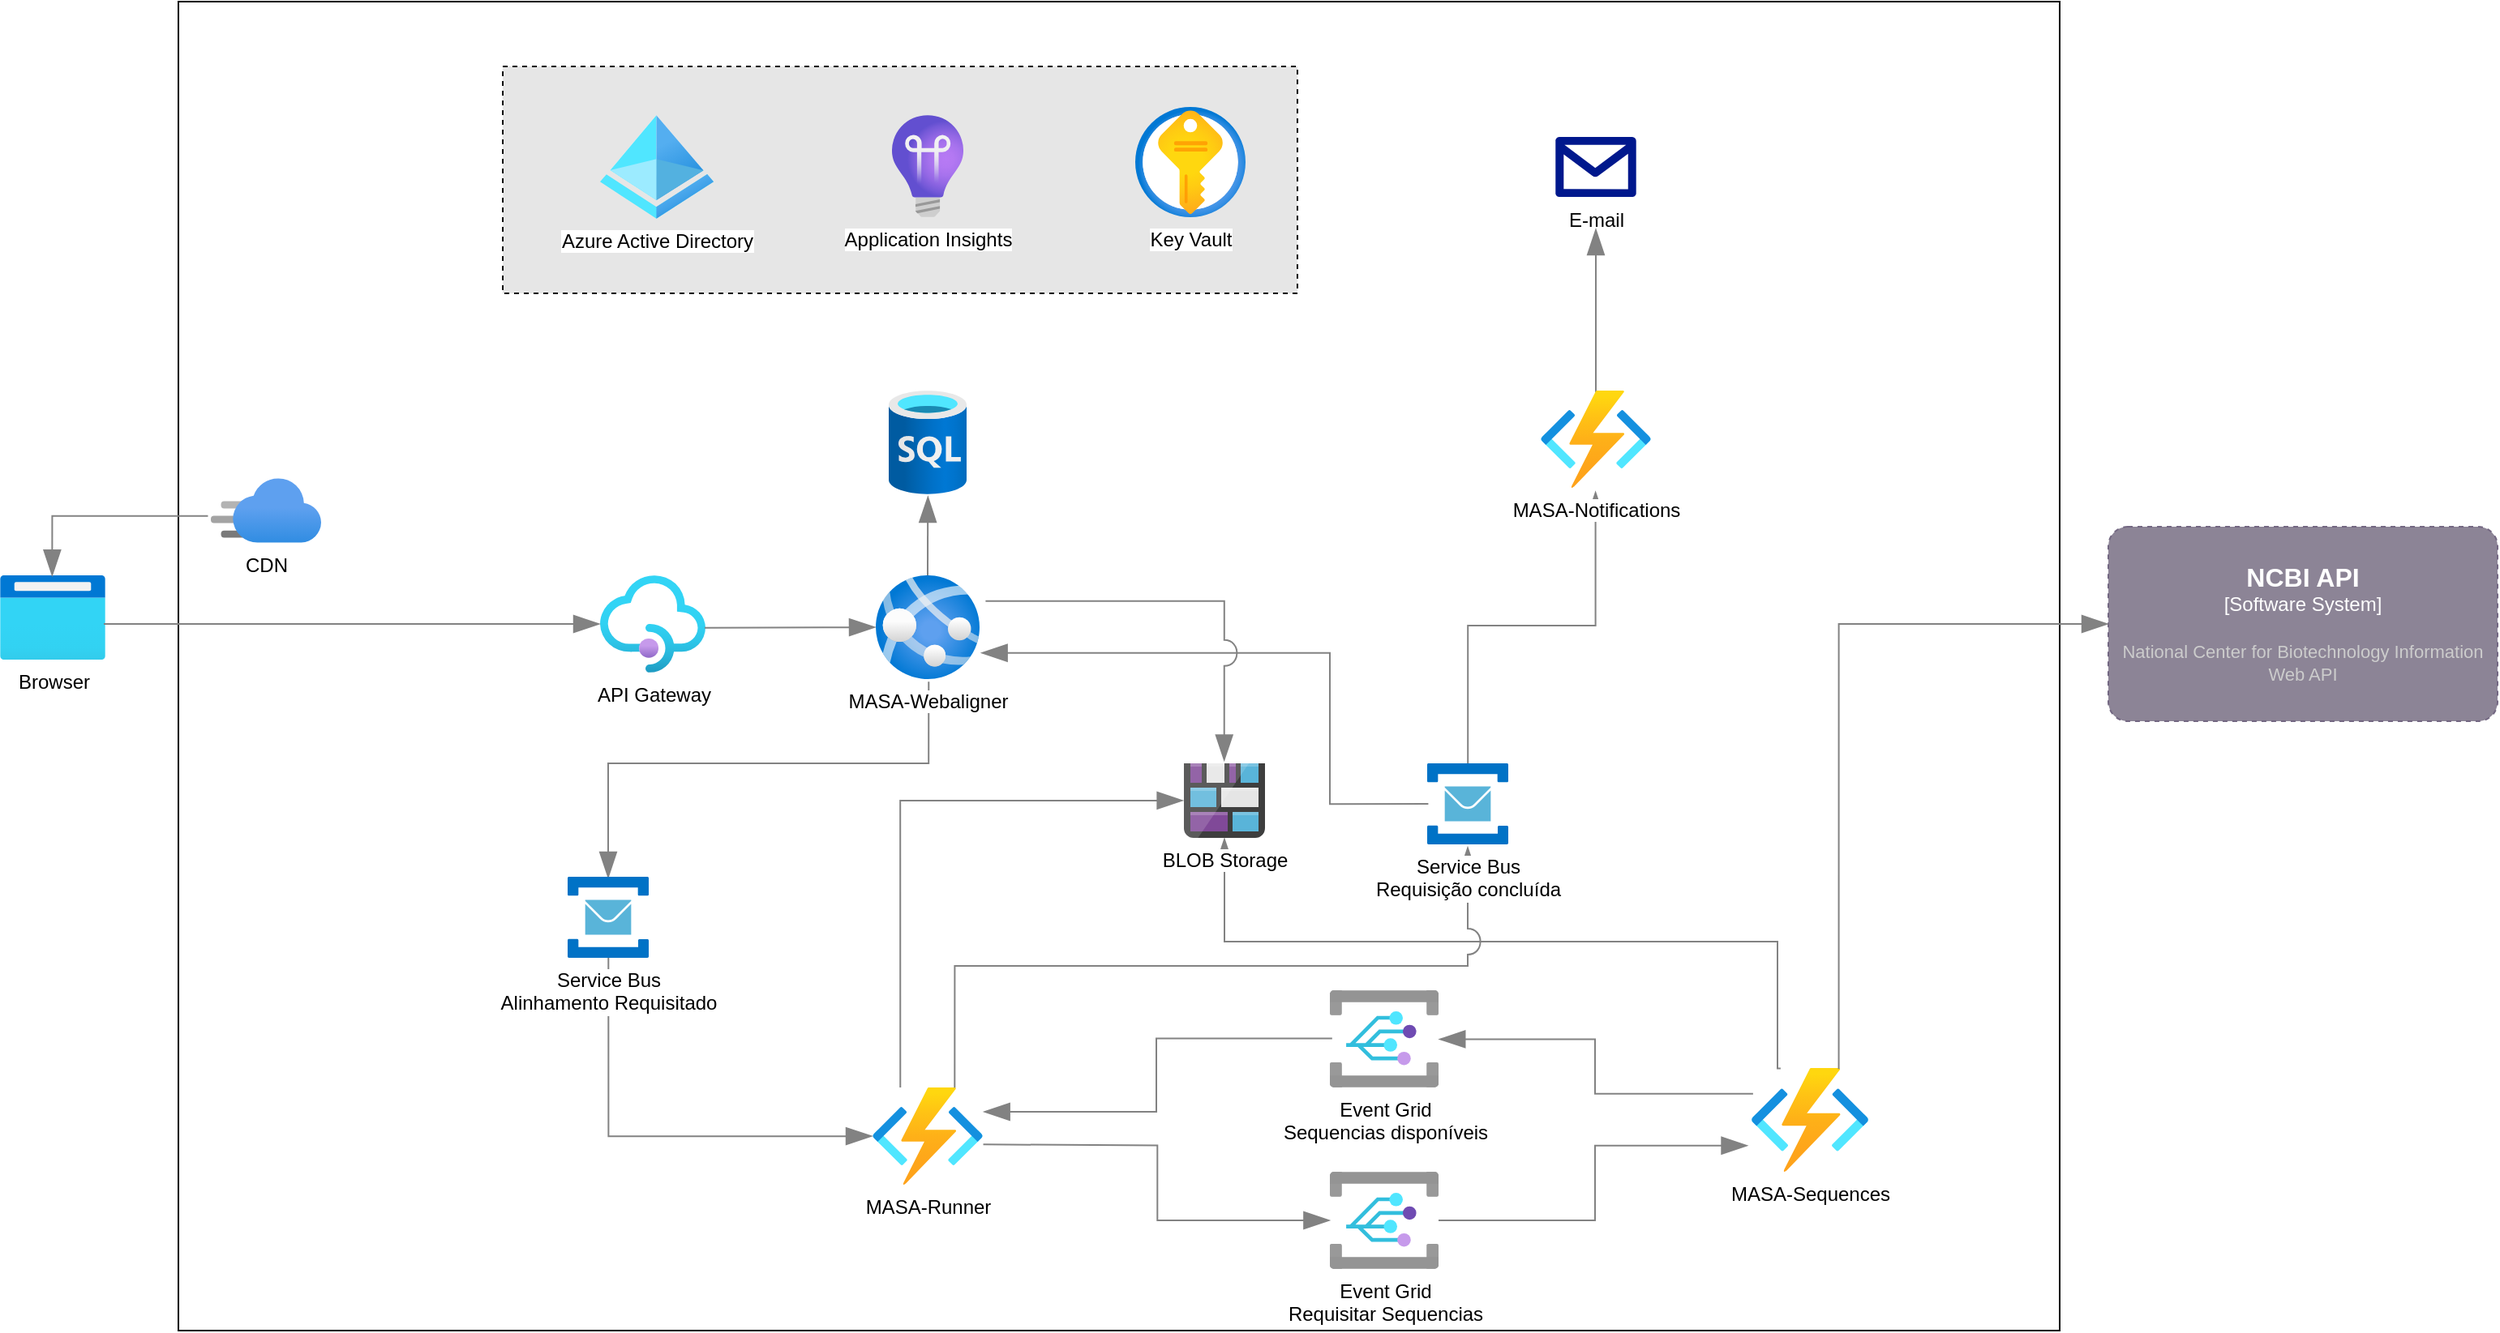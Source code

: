 <mxfile version="20.0.4" type="google"><diagram id="paj40EFK5VCxupa11cVj" name="Page-1"><mxGraphModel grid="1" page="1" gridSize="10" guides="1" tooltips="1" connect="1" arrows="1" fold="1" pageScale="1" pageWidth="1600" pageHeight="900" math="0" shadow="0"><root><mxCell id="0"/><mxCell id="1" parent="0"/><mxCell id="v9f0VoBIEjXdd49Tkyuk-30" value="" style="rounded=0;whiteSpace=wrap;html=1;" vertex="1" parent="1"><mxGeometry x="140" y="40" width="1160" height="820" as="geometry"/></mxCell><mxCell id="v9f0VoBIEjXdd49Tkyuk-31" value="" style="rounded=0;whiteSpace=wrap;html=1;dashed=1;fillColor=#E6E6E6;" vertex="1" parent="1"><mxGeometry x="340" y="80" width="490" height="140" as="geometry"/></mxCell><mxCell id="v9f0VoBIEjXdd49Tkyuk-1" value="API Gateway" style="aspect=fixed;html=1;points=[];align=center;image;fontSize=12;image=img/lib/azure2/integration/API_Management_Services.svg;" vertex="1" parent="1"><mxGeometry x="400" y="394" width="65" height="60" as="geometry"/></mxCell><mxCell id="v9f0VoBIEjXdd49Tkyuk-3" value="Azure Active Directory" style="aspect=fixed;html=1;points=[];align=center;image;fontSize=12;image=img/lib/azure2/identity/Azure_Active_Directory.svg;" vertex="1" parent="1"><mxGeometry x="400" y="110" width="70" height="64" as="geometry"/></mxCell><mxCell id="v9f0VoBIEjXdd49Tkyuk-4" value="Application Insights" style="aspect=fixed;html=1;points=[];align=center;image;fontSize=12;image=img/lib/azure2/devops/Application_Insights.svg;" vertex="1" parent="1"><mxGeometry x="580" y="110" width="44" height="63" as="geometry"/></mxCell><mxCell id="v9f0VoBIEjXdd49Tkyuk-6" value="CDN" style="aspect=fixed;html=1;points=[];align=center;image;fontSize=12;image=img/lib/azure2/app_services/CDN_Profiles.svg;" vertex="1" parent="1"><mxGeometry x="160" y="334" width="68" height="40" as="geometry"/></mxCell><mxCell id="v9f0VoBIEjXdd49Tkyuk-8" value="MASA-Sequences" style="aspect=fixed;html=1;points=[];align=center;image;fontSize=12;image=img/lib/azure2/compute/Function_Apps.svg;" vertex="1" parent="1"><mxGeometry x="1110" y="698" width="72" height="64" as="geometry"/></mxCell><mxCell id="v9f0VoBIEjXdd49Tkyuk-9" value="Key Vault" style="aspect=fixed;html=1;points=[];align=center;image;fontSize=12;image=img/lib/azure2/security/Key_Vaults.svg;" vertex="1" parent="1"><mxGeometry x="730" y="105" width="68" height="68" as="geometry"/></mxCell><mxCell id="v9f0VoBIEjXdd49Tkyuk-11" value="Browser" style="aspect=fixed;html=1;points=[];align=center;image;fontSize=12;image=img/lib/azure2/general/Browser.svg;" vertex="1" parent="1"><mxGeometry x="30" y="394" width="65" height="52" as="geometry"/></mxCell><object placeholders="1" c4Type="Relationship" id="v9f0VoBIEjXdd49Tkyuk-12"><mxCell style="endArrow=blockThin;html=1;fontSize=10;fontColor=#404040;strokeWidth=1;endFill=1;strokeColor=#828282;elbow=vertical;metaEdit=1;endSize=14;startSize=14;jumpStyle=arc;jumpSize=16;rounded=0;edgeStyle=orthogonalEdgeStyle;exitX=-0.026;exitY=0.585;exitDx=0;exitDy=0;exitPerimeter=0;entryX=0.495;entryY=0.012;entryDx=0;entryDy=0;entryPerimeter=0;" edge="1" parent="1" source="v9f0VoBIEjXdd49Tkyuk-6" target="v9f0VoBIEjXdd49Tkyuk-11"><mxGeometry width="240" relative="1" as="geometry"><mxPoint x="120" y="564" as="sourcePoint"/><mxPoint x="360" y="564" as="targetPoint"/></mxGeometry></mxCell></object><object placeholders="1" c4Type="Relationship" id="v9f0VoBIEjXdd49Tkyuk-13"><mxCell style="endArrow=blockThin;html=1;fontSize=10;fontColor=#404040;strokeWidth=1;endFill=1;strokeColor=#828282;elbow=vertical;metaEdit=1;endSize=14;startSize=14;jumpStyle=arc;jumpSize=16;rounded=0;edgeStyle=orthogonalEdgeStyle;" edge="1" parent="1" target="v9f0VoBIEjXdd49Tkyuk-1"><mxGeometry width="240" relative="1" as="geometry"><mxPoint x="100" y="424" as="sourcePoint"/><mxPoint x="350" y="514" as="targetPoint"/><Array as="points"><mxPoint x="94" y="424"/></Array></mxGeometry></mxCell></object><object placeholders="1" c4Type="Relationship" id="v9f0VoBIEjXdd49Tkyuk-14"><mxCell style="endArrow=blockThin;html=1;fontSize=10;fontColor=#404040;strokeWidth=1;endFill=1;strokeColor=#828282;elbow=vertical;metaEdit=1;endSize=14;startSize=14;jumpStyle=arc;jumpSize=16;rounded=0;edgeStyle=orthogonalEdgeStyle;exitX=0.992;exitY=0.539;exitDx=0;exitDy=0;exitPerimeter=0;" edge="1" parent="1" source="v9f0VoBIEjXdd49Tkyuk-1" target="v9f0VoBIEjXdd49Tkyuk-5"><mxGeometry width="240" relative="1" as="geometry"><mxPoint x="440" y="544" as="sourcePoint"/><mxPoint x="680" y="544" as="targetPoint"/></mxGeometry></mxCell></object><object placeholders="1" c4Type="Relationship" id="v9f0VoBIEjXdd49Tkyuk-18"><mxCell style="endArrow=blockThin;html=1;fontSize=10;fontColor=#404040;strokeWidth=1;endFill=1;strokeColor=#828282;elbow=vertical;metaEdit=1;endSize=14;startSize=14;jumpStyle=arc;jumpSize=16;rounded=0;edgeStyle=orthogonalEdgeStyle;entryX=0.5;entryY=0.02;entryDx=0;entryDy=0;entryPerimeter=0;exitX=0.51;exitY=1.026;exitDx=0;exitDy=0;exitPerimeter=0;" edge="1" parent="1" source="v9f0VoBIEjXdd49Tkyuk-5" target="faGCkaj5C-bqREg1htic-1"><mxGeometry width="240" relative="1" as="geometry"><mxPoint x="660" y="440" as="sourcePoint"/><mxPoint x="900" y="440" as="targetPoint"/><Array as="points"><mxPoint x="603" y="510"/><mxPoint x="405" y="510"/></Array></mxGeometry></mxCell></object><object placeholders="1" c4Type="Relationship" id="v9f0VoBIEjXdd49Tkyuk-20"><mxCell style="endArrow=blockThin;html=1;fontSize=10;fontColor=#404040;strokeWidth=1;endFill=1;strokeColor=#828282;elbow=vertical;metaEdit=1;endSize=14;startSize=14;jumpStyle=arc;jumpSize=16;rounded=0;edgeStyle=orthogonalEdgeStyle;exitX=1.033;exitY=0.737;exitDx=0;exitDy=0;exitPerimeter=0;entryX=0.003;entryY=0.5;entryDx=0;entryDy=0;entryPerimeter=0;" edge="1" parent="1" target="faGCkaj5C-bqREg1htic-20"><mxGeometry width="240" relative="1" as="geometry"><mxPoint x="636.277" y="745.168" as="sourcePoint"/><mxPoint x="849.7" y="787" as="targetPoint"/></mxGeometry></mxCell></object><mxCell id="v9f0VoBIEjXdd49Tkyuk-23" value="E-mail" style="sketch=0;aspect=fixed;pointerEvents=1;shadow=0;dashed=0;html=1;strokeColor=none;labelPosition=center;verticalLabelPosition=bottom;verticalAlign=top;align=center;fillColor=#00188D;shape=mxgraph.azure.message2;" vertex="1" parent="1"><mxGeometry x="989" y="123.5" width="50" height="37" as="geometry"/></mxCell><object placeholders="1" c4Type="Relationship" id="v9f0VoBIEjXdd49Tkyuk-24"><mxCell style="endArrow=blockThin;html=1;fontSize=10;fontColor=#404040;strokeWidth=1;endFill=1;strokeColor=#828282;elbow=vertical;metaEdit=1;endSize=14;startSize=14;jumpStyle=arc;jumpSize=16;rounded=0;edgeStyle=orthogonalEdgeStyle;exitX=0.5;exitY=0.017;exitDx=0;exitDy=0;exitPerimeter=0;" edge="1" parent="1" source="v9f0VoBIEjXdd49Tkyuk-2"><mxGeometry width="240" relative="1" as="geometry"><mxPoint x="1020" y="280" as="sourcePoint"/><mxPoint x="1014" y="180" as="targetPoint"/></mxGeometry></mxCell></object><mxCell id="v9f0VoBIEjXdd49Tkyuk-25" value="" style="aspect=fixed;html=1;points=[];align=center;image;fontSize=12;image=img/lib/azure2/databases/SQL_Database.svg;" vertex="1" parent="1"><mxGeometry x="578" y="280" width="48" height="64" as="geometry"/></mxCell><object placeholders="1" c4Type="Relationship" id="v9f0VoBIEjXdd49Tkyuk-26"><mxCell style="endArrow=blockThin;html=1;fontSize=10;fontColor=#404040;strokeWidth=1;endFill=1;strokeColor=#828282;elbow=vertical;metaEdit=1;endSize=14;startSize=14;jumpStyle=arc;jumpSize=16;rounded=0;edgeStyle=orthogonalEdgeStyle;exitX=0.5;exitY=0.016;exitDx=0;exitDy=0;exitPerimeter=0;entryX=0.504;entryY=1.016;entryDx=0;entryDy=0;entryPerimeter=0;" edge="1" parent="1" source="v9f0VoBIEjXdd49Tkyuk-5" target="v9f0VoBIEjXdd49Tkyuk-25"><mxGeometry width="240" relative="1" as="geometry"><mxPoint x="700" y="340" as="sourcePoint"/><mxPoint x="940" y="340" as="targetPoint"/></mxGeometry></mxCell></object><object placeholders="1" c4Type="Relationship" id="v9f0VoBIEjXdd49Tkyuk-28"><mxCell style="endArrow=blockThin;html=1;fontSize=10;fontColor=#404040;strokeWidth=1;endFill=1;strokeColor=#828282;elbow=vertical;metaEdit=1;endSize=14;startSize=14;jumpStyle=arc;jumpSize=16;rounded=0;edgeStyle=orthogonalEdgeStyle;exitX=0.249;exitY=0.004;exitDx=0;exitDy=0;exitPerimeter=0;" edge="1" parent="1" source="v9f0VoBIEjXdd49Tkyuk-8" target="v9f0VoBIEjXdd49Tkyuk-27"><mxGeometry width="240" relative="1" as="geometry"><mxPoint x="1310" y="800" as="sourcePoint"/><mxPoint x="1550" y="800" as="targetPoint"/><Array as="points"><mxPoint x="1126" y="620"/><mxPoint x="785" y="620"/></Array></mxGeometry></mxCell></object><object placeholders="1" c4Name="NCBI API" c4Type="Software System" c4Description="National Center for Biotechnology Information Web API" label="&lt;font style=&quot;font-size: 16px&quot;&gt;&lt;b&gt;%c4Name%&lt;/b&gt;&lt;/font&gt;&lt;div&gt;[%c4Type%]&lt;/div&gt;&lt;br&gt;&lt;div&gt;&lt;font style=&quot;font-size: 11px&quot;&gt;&lt;font color=&quot;#cccccc&quot;&gt;%c4Description%&lt;/font&gt;&lt;/div&gt;" id="v9f0VoBIEjXdd49Tkyuk-32"><mxCell style="rounded=1;whiteSpace=wrap;html=1;labelBackgroundColor=none;fillColor=#8C8496;fontColor=#ffffff;align=center;arcSize=10;strokeColor=#736782;metaEdit=1;resizable=0;points=[[0.25,0,0],[0.5,0,0],[0.75,0,0],[1,0.25,0],[1,0.5,0],[1,0.75,0],[0.75,1,0],[0.5,1,0],[0.25,1,0],[0,0.75,0],[0,0.5,0],[0,0.25,0]];dashed=1;" vertex="1" parent="1"><mxGeometry x="1330" y="364" width="240" height="120" as="geometry"/></mxCell></object><object placeholders="1" c4Type="Relationship" id="v9f0VoBIEjXdd49Tkyuk-33"><mxCell style="endArrow=blockThin;html=1;fontSize=10;fontColor=#404040;strokeWidth=1;endFill=1;strokeColor=#828282;elbow=vertical;metaEdit=1;endSize=14;startSize=14;jumpStyle=arc;jumpSize=16;rounded=0;edgeStyle=orthogonalEdgeStyle;exitX=0.747;exitY=0.01;exitDx=0;exitDy=0;exitPerimeter=0;entryX=0;entryY=0.5;entryDx=0;entryDy=0;entryPerimeter=0;" edge="1" parent="1" source="v9f0VoBIEjXdd49Tkyuk-8" target="v9f0VoBIEjXdd49Tkyuk-32"><mxGeometry width="240" relative="1" as="geometry"><mxPoint x="1140" y="610" as="sourcePoint"/><mxPoint x="1380" y="610" as="targetPoint"/></mxGeometry></mxCell></object><object placeholders="1" c4Type="Relationship" id="faGCkaj5C-bqREg1htic-6"><mxCell style="endArrow=blockThin;html=1;fontSize=10;fontColor=#404040;strokeWidth=1;endFill=1;strokeColor=#828282;elbow=vertical;metaEdit=1;endSize=14;startSize=14;jumpStyle=arc;jumpSize=16;rounded=0;edgeStyle=orthogonalEdgeStyle;exitX=1;exitY=0.5;exitDx=0;exitDy=0;exitPerimeter=0;entryX=-0.031;entryY=0.748;entryDx=0;entryDy=0;entryPerimeter=0;" edge="1" parent="1" source="faGCkaj5C-bqREg1htic-20" target="v9f0VoBIEjXdd49Tkyuk-8"><mxGeometry width="240" relative="1" as="geometry"><mxPoint x="901.7" y="786.45" as="sourcePoint"/><mxPoint x="1110" y="748" as="targetPoint"/></mxGeometry></mxCell></object><object placeholders="1" c4Type="Relationship" id="faGCkaj5C-bqREg1htic-7"><mxCell style="endArrow=blockThin;html=1;fontSize=10;fontColor=#404040;strokeWidth=1;endFill=1;strokeColor=#828282;elbow=vertical;metaEdit=1;endSize=14;startSize=14;jumpStyle=arc;jumpSize=16;rounded=0;edgeStyle=orthogonalEdgeStyle;exitX=0.013;exitY=0.248;exitDx=0;exitDy=0;exitPerimeter=0;entryX=1.002;entryY=0.504;entryDx=0;entryDy=0;entryPerimeter=0;" edge="1" parent="1" source="v9f0VoBIEjXdd49Tkyuk-8" target="faGCkaj5C-bqREg1htic-19"><mxGeometry width="240" relative="1" as="geometry"><mxPoint x="950" y="660" as="sourcePoint"/><mxPoint x="902.1" y="673" as="targetPoint"/></mxGeometry></mxCell></object><object placeholders="1" c4Type="Relationship" id="faGCkaj5C-bqREg1htic-8"><mxCell style="endArrow=blockThin;html=1;fontSize=10;fontColor=#404040;strokeWidth=1;endFill=1;strokeColor=#828282;elbow=vertical;metaEdit=1;endSize=14;startSize=14;jumpStyle=arc;jumpSize=16;rounded=0;edgeStyle=orthogonalEdgeStyle;entryX=1.005;entryY=0.25;entryDx=0;entryDy=0;entryPerimeter=0;exitX=0.021;exitY=0.496;exitDx=0;exitDy=0;exitPerimeter=0;" edge="1" parent="1" source="faGCkaj5C-bqREg1htic-19" target="faGCkaj5C-bqREg1htic-25"><mxGeometry width="240" relative="1" as="geometry"><mxPoint x="848.55" y="673.2" as="sourcePoint"/><mxPoint x="634.207" y="714.128" as="targetPoint"/></mxGeometry></mxCell></object><object placeholders="1" c4Type="Relationship" id="faGCkaj5C-bqREg1htic-11"><mxCell style="endArrow=blockThin;html=1;fontSize=10;fontColor=#404040;strokeWidth=1;endFill=1;strokeColor=#828282;elbow=vertical;metaEdit=1;endSize=14;startSize=14;jumpStyle=arc;jumpSize=16;rounded=0;edgeStyle=orthogonalEdgeStyle;exitX=0.502;exitY=0.004;exitDx=0;exitDy=0;exitPerimeter=0;entryX=0.497;entryY=1.035;entryDx=0;entryDy=0;entryPerimeter=0;" edge="1" parent="1" source="faGCkaj5C-bqREg1htic-4" target="v9f0VoBIEjXdd49Tkyuk-2"><mxGeometry width="240" relative="1" as="geometry"><mxPoint x="860" y="500" as="sourcePoint"/><mxPoint x="1100" y="500" as="targetPoint"/></mxGeometry></mxCell></object><mxCell id="v9f0VoBIEjXdd49Tkyuk-2" value="MASA-Notifications" style="aspect=fixed;html=1;points=[];align=center;image;fontSize=12;image=img/lib/azure2/compute/Function_Apps.svg;" vertex="1" parent="1"><mxGeometry x="980" y="280" width="68" height="60" as="geometry"/></mxCell><object placeholders="1" c4Type="Relationship" id="faGCkaj5C-bqREg1htic-12"><mxCell style="endArrow=blockThin;html=1;fontSize=10;fontColor=#404040;strokeWidth=1;endFill=1;strokeColor=#828282;elbow=vertical;metaEdit=1;endSize=14;startSize=14;jumpStyle=arc;jumpSize=16;rounded=0;edgeStyle=orthogonalEdgeStyle;exitX=0.014;exitY=0.501;exitDx=0;exitDy=0;exitPerimeter=0;entryX=1.013;entryY=0.748;entryDx=0;entryDy=0;entryPerimeter=0;" edge="1" parent="1" source="faGCkaj5C-bqREg1htic-4" target="v9f0VoBIEjXdd49Tkyuk-5"><mxGeometry width="240" relative="1" as="geometry"><mxPoint x="700" y="410" as="sourcePoint"/><mxPoint x="940" y="410" as="targetPoint"/><Array as="points"><mxPoint x="850" y="535"/><mxPoint x="850" y="442"/></Array></mxGeometry></mxCell></object><mxCell id="v9f0VoBIEjXdd49Tkyuk-27" value="BLOB Storage" style="sketch=0;aspect=fixed;html=1;points=[];align=center;image;fontSize=12;image=img/lib/mscae/Blog_Storage.svg;" vertex="1" parent="1"><mxGeometry x="760" y="510" width="50" height="46" as="geometry"/></mxCell><object placeholders="1" c4Type="Relationship" id="faGCkaj5C-bqREg1htic-17"><mxCell style="endArrow=blockThin;html=1;fontSize=10;fontColor=#404040;strokeWidth=1;endFill=1;strokeColor=#828282;elbow=vertical;metaEdit=1;endSize=14;startSize=14;jumpStyle=arc;jumpSize=16;rounded=0;edgeStyle=orthogonalEdgeStyle;exitX=1.058;exitY=0.248;exitDx=0;exitDy=0;exitPerimeter=0;entryX=0.497;entryY=-0.028;entryDx=0;entryDy=0;entryPerimeter=0;" edge="1" parent="1" source="v9f0VoBIEjXdd49Tkyuk-5" target="v9f0VoBIEjXdd49Tkyuk-27"><mxGeometry width="240" relative="1" as="geometry"><mxPoint x="730" y="390" as="sourcePoint"/><mxPoint x="970" y="390" as="targetPoint"/></mxGeometry></mxCell></object><object placeholders="1" c4Type="Relationship" id="faGCkaj5C-bqREg1htic-18"><mxCell style="endArrow=blockThin;html=1;fontSize=10;fontColor=#404040;strokeWidth=1;endFill=1;strokeColor=#828282;elbow=vertical;metaEdit=1;endSize=14;startSize=14;jumpStyle=arc;jumpSize=16;rounded=0;edgeStyle=orthogonalEdgeStyle;entryX=0;entryY=0.501;entryDx=0;entryDy=0;entryPerimeter=0;exitX=0.503;exitY=1.001;exitDx=0;exitDy=0;exitPerimeter=0;" edge="1" parent="1" source="faGCkaj5C-bqREg1htic-1" target="faGCkaj5C-bqREg1htic-25"><mxGeometry width="240" relative="1" as="geometry"><mxPoint x="280" y="630" as="sourcePoint"/><mxPoint x="565.897" y="730.0" as="targetPoint"/><Array as="points"/></mxGeometry></mxCell></object><mxCell id="faGCkaj5C-bqREg1htic-19" value="Event Grid&lt;br&gt;Sequencias disponíveis" style="aspect=fixed;html=1;points=[];align=center;image;fontSize=12;image=img/lib/azure2/integration/Event_Grid_Subscriptions.svg;" vertex="1" parent="1"><mxGeometry x="850" y="650" width="67" height="60" as="geometry"/></mxCell><mxCell id="faGCkaj5C-bqREg1htic-20" value="Event Grid&lt;br&gt;Requisitar Sequencias" style="aspect=fixed;html=1;points=[];align=center;image;fontSize=12;image=img/lib/azure2/integration/Event_Grid_Subscriptions.svg;" vertex="1" parent="1"><mxGeometry x="850" y="762" width="67" height="60" as="geometry"/></mxCell><mxCell id="v9f0VoBIEjXdd49Tkyuk-5" value="MASA-Webaligner" style="aspect=fixed;html=1;points=[];align=center;image;fontSize=12;image=img/lib/azure2/app_services/App_Services.svg;" vertex="1" parent="1"><mxGeometry x="570" y="394" width="64" height="64" as="geometry"/></mxCell><object placeholders="1" c4Type="Relationship" id="faGCkaj5C-bqREg1htic-24"><mxCell style="endArrow=blockThin;html=1;fontSize=10;fontColor=#404040;strokeWidth=1;endFill=1;strokeColor=#828282;elbow=vertical;metaEdit=1;endSize=14;startSize=14;jumpStyle=arc;jumpSize=16;rounded=0;edgeStyle=orthogonalEdgeStyle;entryX=-0.004;entryY=0.499;entryDx=0;entryDy=0;entryPerimeter=0;exitX=0.252;exitY=0.001;exitDx=0;exitDy=0;exitPerimeter=0;" edge="1" parent="1" source="faGCkaj5C-bqREg1htic-25" target="v9f0VoBIEjXdd49Tkyuk-27"><mxGeometry width="240" relative="1" as="geometry"><mxPoint x="582.25" y="697.936" as="sourcePoint"/><mxPoint x="710" y="570" as="targetPoint"/></mxGeometry></mxCell></object><mxCell id="faGCkaj5C-bqREg1htic-25" value="MASA-Runner" style="aspect=fixed;html=1;points=[];align=center;image;fontSize=12;image=img/lib/azure2/compute/Function_Apps.svg;" vertex="1" parent="1"><mxGeometry x="568" y="710" width="68" height="60" as="geometry"/></mxCell><mxCell id="faGCkaj5C-bqREg1htic-1" value="Service Bus&lt;br&gt;Alinhamento Requisitado" style="sketch=0;aspect=fixed;html=1;points=[];align=center;image;fontSize=12;image=img/lib/mscae/Service_Bus.svg;" vertex="1" parent="1"><mxGeometry x="380" y="580" width="50" height="50" as="geometry"/></mxCell><object placeholders="1" c4Type="Relationship" id="faGCkaj5C-bqREg1htic-26"><mxCell style="endArrow=blockThin;html=1;fontSize=10;fontColor=#404040;strokeWidth=1;endFill=1;strokeColor=#828282;elbow=vertical;metaEdit=1;endSize=14;startSize=14;jumpStyle=arc;jumpSize=16;rounded=0;edgeStyle=orthogonalEdgeStyle;exitX=0.745;exitY=0.003;exitDx=0;exitDy=0;exitPerimeter=0;entryX=0.5;entryY=1.027;entryDx=0;entryDy=0;entryPerimeter=0;" edge="1" parent="1" source="faGCkaj5C-bqREg1htic-25" target="faGCkaj5C-bqREg1htic-4"><mxGeometry width="240" relative="1" as="geometry"><mxPoint x="630" y="640" as="sourcePoint"/><mxPoint x="870" y="640" as="targetPoint"/></mxGeometry></mxCell></object><mxCell id="faGCkaj5C-bqREg1htic-4" value="Service Bus&lt;br&gt;Requisição concluída" style="sketch=0;aspect=fixed;html=1;points=[];align=center;image;fontSize=12;image=img/lib/mscae/Service_Bus.svg;" vertex="1" parent="1"><mxGeometry x="910" y="510" width="50" height="50" as="geometry"/></mxCell></root></mxGraphModel></diagram></mxfile>